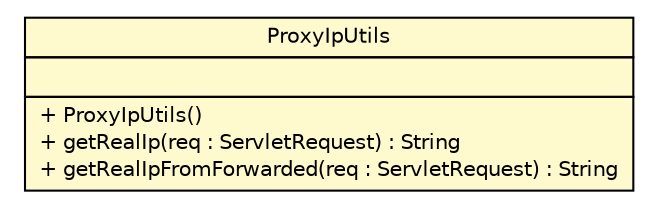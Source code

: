 #!/usr/local/bin/dot
#
# Class diagram 
# Generated by UMLGraph version R5_6-24-gf6e263 (http://www.umlgraph.org/)
#

digraph G {
	edge [fontname="Helvetica",fontsize=10,labelfontname="Helvetica",labelfontsize=10];
	node [fontname="Helvetica",fontsize=10,shape=plaintext];
	nodesep=0.25;
	ranksep=0.5;
	// com.yirendai.oss.environment.configserver.ProxyIpUtils
	c431 [label=<<table title="com.yirendai.oss.environment.configserver.ProxyIpUtils" border="0" cellborder="1" cellspacing="0" cellpadding="2" port="p" bgcolor="lemonChiffon" href="./ProxyIpUtils.html">
		<tr><td><table border="0" cellspacing="0" cellpadding="1">
<tr><td align="center" balign="center"> ProxyIpUtils </td></tr>
		</table></td></tr>
		<tr><td><table border="0" cellspacing="0" cellpadding="1">
<tr><td align="left" balign="left">  </td></tr>
		</table></td></tr>
		<tr><td><table border="0" cellspacing="0" cellpadding="1">
<tr><td align="left" balign="left"> + ProxyIpUtils() </td></tr>
<tr><td align="left" balign="left"> + getRealIp(req : ServletRequest) : String </td></tr>
<tr><td align="left" balign="left"> + getRealIpFromForwarded(req : ServletRequest) : String </td></tr>
		</table></td></tr>
		</table>>, URL="./ProxyIpUtils.html", fontname="Helvetica", fontcolor="black", fontsize=10.0];
}

